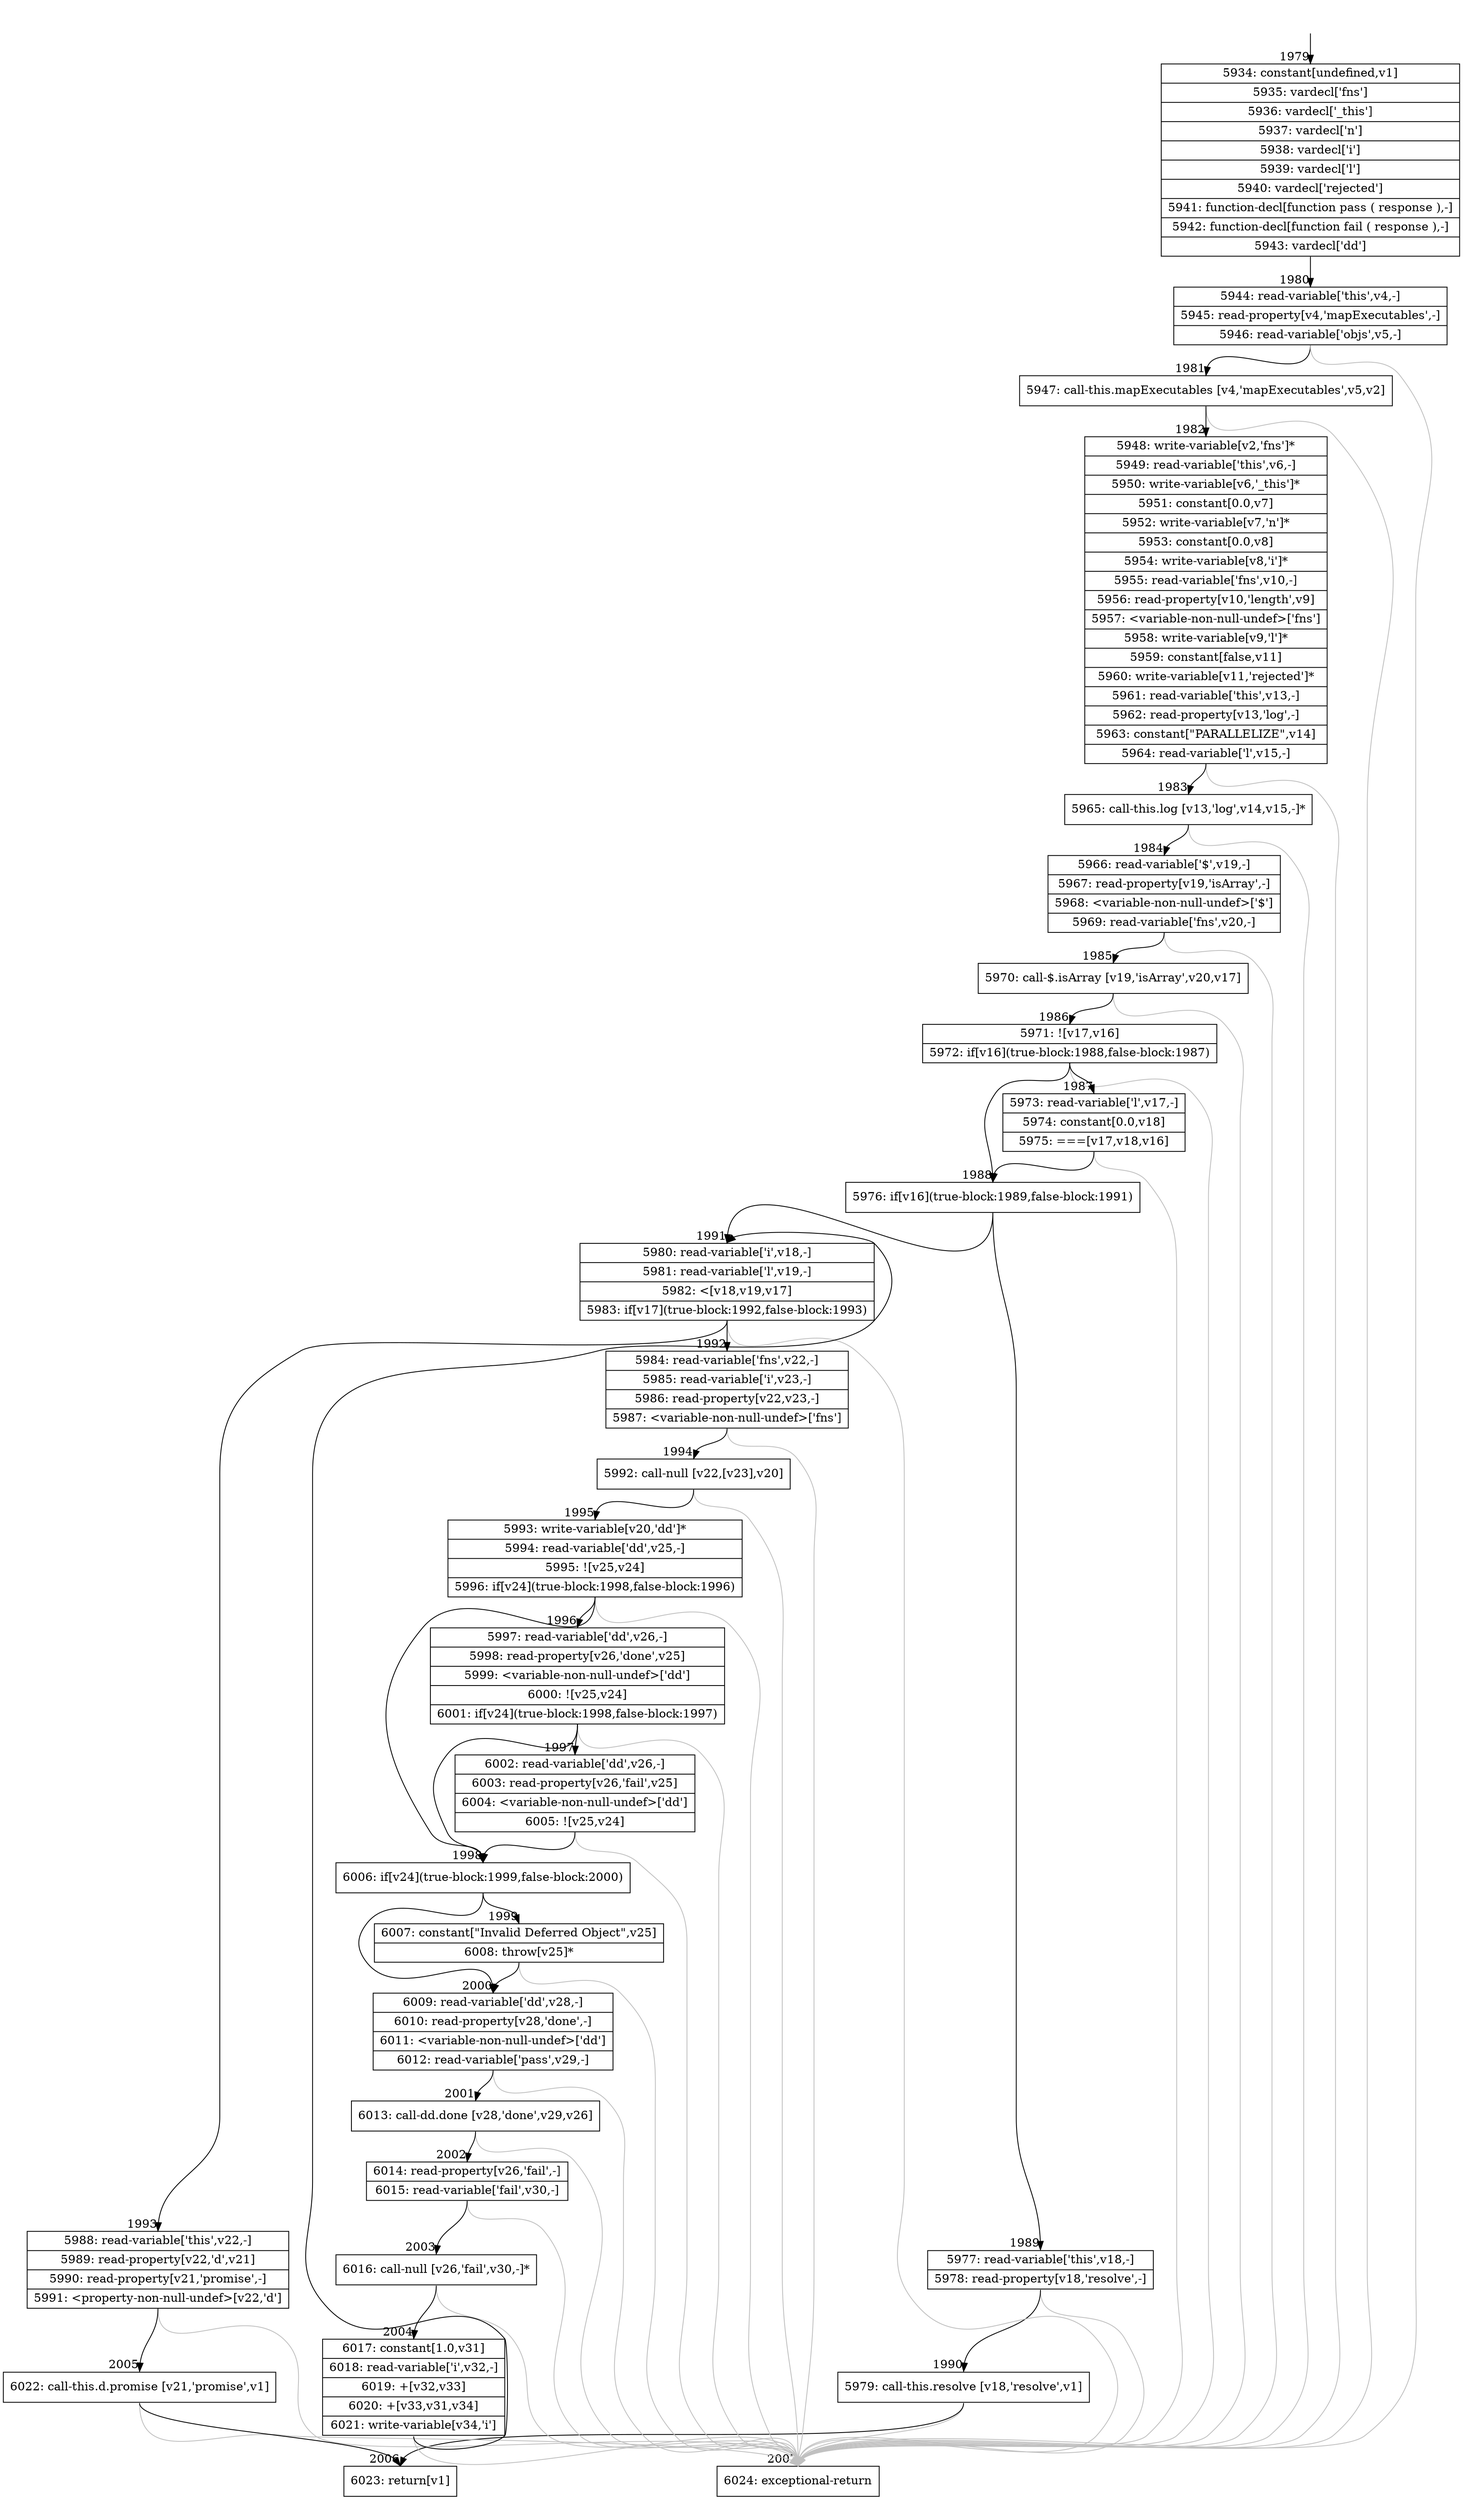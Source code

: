 digraph {
rankdir="TD"
BB_entry160[shape=none,label=""];
BB_entry160 -> BB1979 [tailport=s, headport=n, headlabel="    1979"]
BB1979 [shape=record label="{5934: constant[undefined,v1]|5935: vardecl['fns']|5936: vardecl['_this']|5937: vardecl['n']|5938: vardecl['i']|5939: vardecl['l']|5940: vardecl['rejected']|5941: function-decl[function pass ( response ),-]|5942: function-decl[function fail ( response ),-]|5943: vardecl['dd']}" ] 
BB1979 -> BB1980 [tailport=s, headport=n, headlabel="      1980"]
BB1980 [shape=record label="{5944: read-variable['this',v4,-]|5945: read-property[v4,'mapExecutables',-]|5946: read-variable['objs',v5,-]}" ] 
BB1980 -> BB1981 [tailport=s, headport=n, headlabel="      1981"]
BB1980 -> BB2007 [tailport=s, headport=n, color=gray, headlabel="      2007"]
BB1981 [shape=record label="{5947: call-this.mapExecutables [v4,'mapExecutables',v5,v2]}" ] 
BB1981 -> BB1982 [tailport=s, headport=n, headlabel="      1982"]
BB1981 -> BB2007 [tailport=s, headport=n, color=gray]
BB1982 [shape=record label="{5948: write-variable[v2,'fns']*|5949: read-variable['this',v6,-]|5950: write-variable[v6,'_this']*|5951: constant[0.0,v7]|5952: write-variable[v7,'n']*|5953: constant[0.0,v8]|5954: write-variable[v8,'i']*|5955: read-variable['fns',v10,-]|5956: read-property[v10,'length',v9]|5957: \<variable-non-null-undef\>['fns']|5958: write-variable[v9,'l']*|5959: constant[false,v11]|5960: write-variable[v11,'rejected']*|5961: read-variable['this',v13,-]|5962: read-property[v13,'log',-]|5963: constant[\"PARALLELIZE\",v14]|5964: read-variable['l',v15,-]}" ] 
BB1982 -> BB1983 [tailport=s, headport=n, headlabel="      1983"]
BB1982 -> BB2007 [tailport=s, headport=n, color=gray]
BB1983 [shape=record label="{5965: call-this.log [v13,'log',v14,v15,-]*}" ] 
BB1983 -> BB1984 [tailport=s, headport=n, headlabel="      1984"]
BB1983 -> BB2007 [tailport=s, headport=n, color=gray]
BB1984 [shape=record label="{5966: read-variable['$',v19,-]|5967: read-property[v19,'isArray',-]|5968: \<variable-non-null-undef\>['$']|5969: read-variable['fns',v20,-]}" ] 
BB1984 -> BB1985 [tailport=s, headport=n, headlabel="      1985"]
BB1984 -> BB2007 [tailport=s, headport=n, color=gray]
BB1985 [shape=record label="{5970: call-$.isArray [v19,'isArray',v20,v17]}" ] 
BB1985 -> BB1986 [tailport=s, headport=n, headlabel="      1986"]
BB1985 -> BB2007 [tailport=s, headport=n, color=gray]
BB1986 [shape=record label="{5971: ![v17,v16]|5972: if[v16](true-block:1988,false-block:1987)}" ] 
BB1986 -> BB1988 [tailport=s, headport=n, headlabel="      1988"]
BB1986 -> BB1987 [tailport=s, headport=n, headlabel="      1987"]
BB1986 -> BB2007 [tailport=s, headport=n, color=gray]
BB1987 [shape=record label="{5973: read-variable['l',v17,-]|5974: constant[0.0,v18]|5975: ===[v17,v18,v16]}" ] 
BB1987 -> BB1988 [tailport=s, headport=n]
BB1987 -> BB2007 [tailport=s, headport=n, color=gray]
BB1988 [shape=record label="{5976: if[v16](true-block:1989,false-block:1991)}" ] 
BB1988 -> BB1989 [tailport=s, headport=n, headlabel="      1989"]
BB1988 -> BB1991 [tailport=s, headport=n, headlabel="      1991"]
BB1989 [shape=record label="{5977: read-variable['this',v18,-]|5978: read-property[v18,'resolve',-]}" ] 
BB1989 -> BB1990 [tailport=s, headport=n, headlabel="      1990"]
BB1989 -> BB2007 [tailport=s, headport=n, color=gray]
BB1990 [shape=record label="{5979: call-this.resolve [v18,'resolve',v1]}" ] 
BB1990 -> BB2006 [tailport=s, headport=n, headlabel="      2006"]
BB1990 -> BB2007 [tailport=s, headport=n, color=gray]
BB1991 [shape=record label="{5980: read-variable['i',v18,-]|5981: read-variable['l',v19,-]|5982: \<[v18,v19,v17]|5983: if[v17](true-block:1992,false-block:1993)}" ] 
BB1991 -> BB1992 [tailport=s, headport=n, headlabel="      1992"]
BB1991 -> BB1993 [tailport=s, headport=n, headlabel="      1993"]
BB1991 -> BB2007 [tailport=s, headport=n, color=gray]
BB1992 [shape=record label="{5984: read-variable['fns',v22,-]|5985: read-variable['i',v23,-]|5986: read-property[v22,v23,-]|5987: \<variable-non-null-undef\>['fns']}" ] 
BB1992 -> BB1994 [tailport=s, headport=n, headlabel="      1994"]
BB1992 -> BB2007 [tailport=s, headport=n, color=gray]
BB1993 [shape=record label="{5988: read-variable['this',v22,-]|5989: read-property[v22,'d',v21]|5990: read-property[v21,'promise',-]|5991: \<property-non-null-undef\>[v22,'d']}" ] 
BB1993 -> BB2005 [tailport=s, headport=n, headlabel="      2005"]
BB1993 -> BB2007 [tailport=s, headport=n, color=gray]
BB1994 [shape=record label="{5992: call-null [v22,[v23],v20]}" ] 
BB1994 -> BB1995 [tailport=s, headport=n, headlabel="      1995"]
BB1994 -> BB2007 [tailport=s, headport=n, color=gray]
BB1995 [shape=record label="{5993: write-variable[v20,'dd']*|5994: read-variable['dd',v25,-]|5995: ![v25,v24]|5996: if[v24](true-block:1998,false-block:1996)}" ] 
BB1995 -> BB1998 [tailport=s, headport=n, headlabel="      1998"]
BB1995 -> BB1996 [tailport=s, headport=n, headlabel="      1996"]
BB1995 -> BB2007 [tailport=s, headport=n, color=gray]
BB1996 [shape=record label="{5997: read-variable['dd',v26,-]|5998: read-property[v26,'done',v25]|5999: \<variable-non-null-undef\>['dd']|6000: ![v25,v24]|6001: if[v24](true-block:1998,false-block:1997)}" ] 
BB1996 -> BB1998 [tailport=s, headport=n]
BB1996 -> BB1997 [tailport=s, headport=n, headlabel="      1997"]
BB1996 -> BB2007 [tailport=s, headport=n, color=gray]
BB1997 [shape=record label="{6002: read-variable['dd',v26,-]|6003: read-property[v26,'fail',v25]|6004: \<variable-non-null-undef\>['dd']|6005: ![v25,v24]}" ] 
BB1997 -> BB1998 [tailport=s, headport=n]
BB1997 -> BB2007 [tailport=s, headport=n, color=gray]
BB1998 [shape=record label="{6006: if[v24](true-block:1999,false-block:2000)}" ] 
BB1998 -> BB1999 [tailport=s, headport=n, headlabel="      1999"]
BB1998 -> BB2000 [tailport=s, headport=n, headlabel="      2000"]
BB1999 [shape=record label="{6007: constant[\"Invalid Deferred Object\",v25]|6008: throw[v25]*}" ] 
BB1999 -> BB2000 [tailport=s, headport=n]
BB1999 -> BB2007 [tailport=s, headport=n, color=gray]
BB2000 [shape=record label="{6009: read-variable['dd',v28,-]|6010: read-property[v28,'done',-]|6011: \<variable-non-null-undef\>['dd']|6012: read-variable['pass',v29,-]}" ] 
BB2000 -> BB2001 [tailport=s, headport=n, headlabel="      2001"]
BB2000 -> BB2007 [tailport=s, headport=n, color=gray]
BB2001 [shape=record label="{6013: call-dd.done [v28,'done',v29,v26]}" ] 
BB2001 -> BB2002 [tailport=s, headport=n, headlabel="      2002"]
BB2001 -> BB2007 [tailport=s, headport=n, color=gray]
BB2002 [shape=record label="{6014: read-property[v26,'fail',-]|6015: read-variable['fail',v30,-]}" ] 
BB2002 -> BB2003 [tailport=s, headport=n, headlabel="      2003"]
BB2002 -> BB2007 [tailport=s, headport=n, color=gray]
BB2003 [shape=record label="{6016: call-null [v26,'fail',v30,-]*}" ] 
BB2003 -> BB2004 [tailport=s, headport=n, headlabel="      2004"]
BB2003 -> BB2007 [tailport=s, headport=n, color=gray]
BB2004 [shape=record label="{6017: constant[1.0,v31]|6018: read-variable['i',v32,-]|6019: +[v32,v33]|6020: +[v33,v31,v34]|6021: write-variable[v34,'i']}" ] 
BB2004 -> BB1991 [tailport=s, headport=n]
BB2004 -> BB2007 [tailport=s, headport=n, color=gray]
BB2005 [shape=record label="{6022: call-this.d.promise [v21,'promise',v1]}" ] 
BB2005 -> BB2006 [tailport=s, headport=n]
BB2005 -> BB2007 [tailport=s, headport=n, color=gray]
BB2006 [shape=record label="{6023: return[v1]}" ] 
BB2007 [shape=record label="{6024: exceptional-return}" ] 
//#$~ 1819
}
